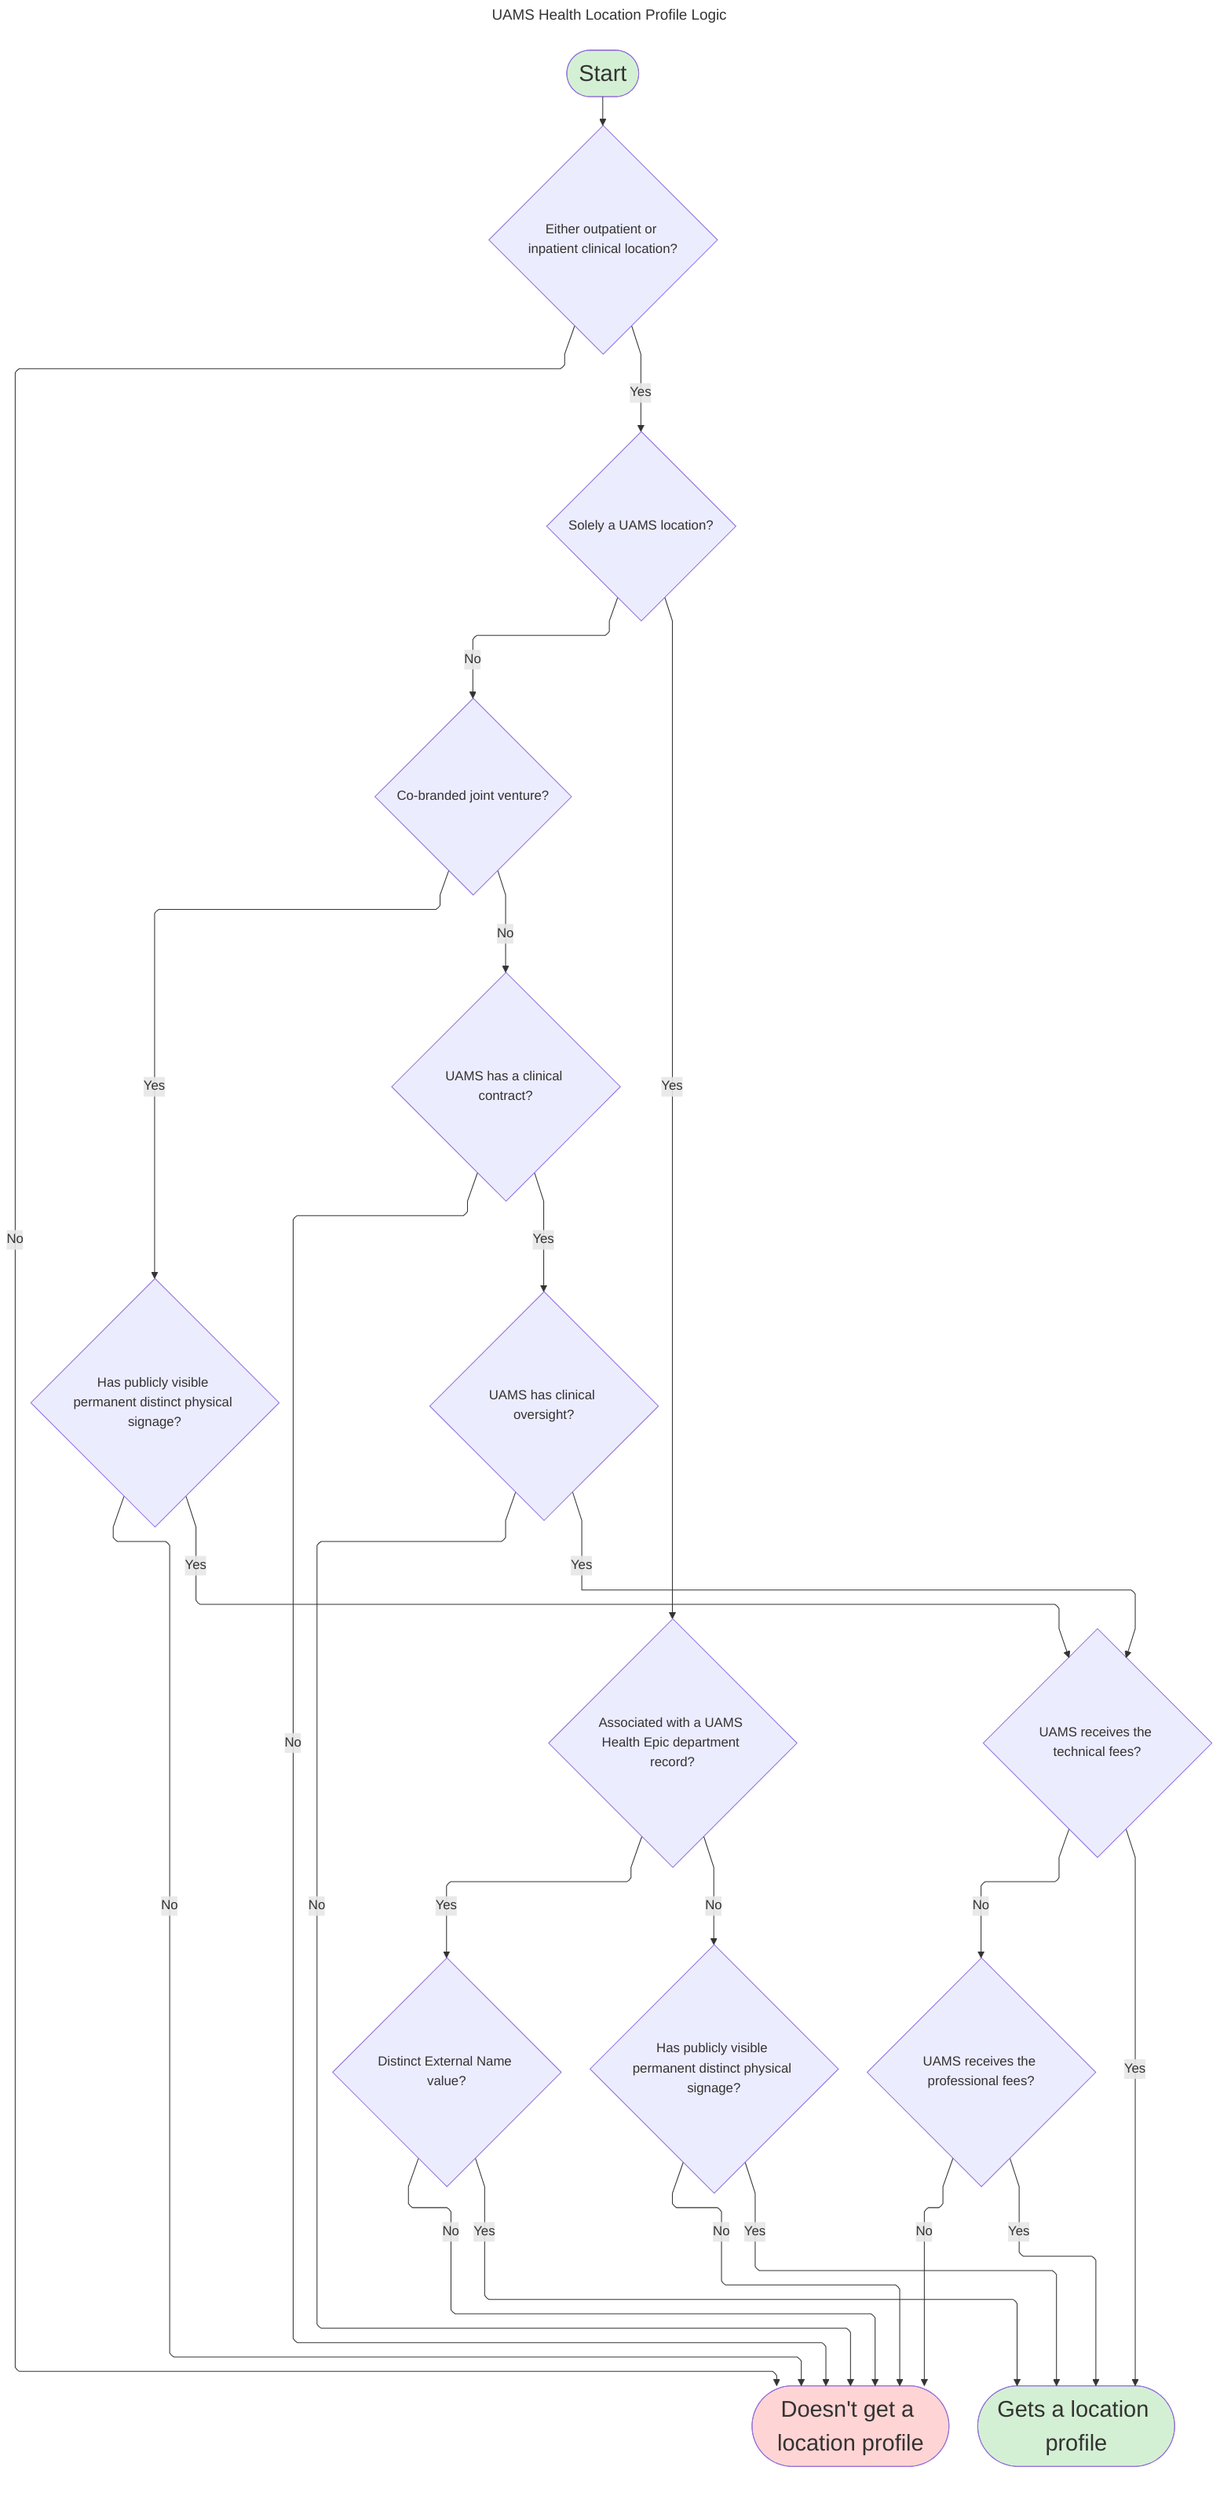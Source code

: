 ---
title: UAMS Health Location Profile Logic
config:
  theme: 'default'
---

%%{
    init: {
        'flowchart': {
            'curve': 'linear',
            'defaultRenderer': 'elk'
        }
    }
}%%
flowchart TD

    classDef start fill:#d4f0d4,font-size:1.2em;
    classDef end_yes fill:#d4f0d4,font-size:1.2em;
    classDef end_no fill:#ffd4d4,font-size:1.2em;

    start([Start]):::start

    start --> clinical_location{Either outpatient or inpatient clinical location?}
    clinical_location -->|Yes| uams
    clinical_location -->|No| no_location

    uams{Solely a UAMS location?}
    uams -->|Yes| epic_dep
    uams -->|No| co_branded

    epic_dep{Associated with a UAMS Health Epic department record?}
    epic_dep -->|Yes| distinct_dep_external
    epic_dep -->|No| distinct_signage_uams

    distinct_dep_external{Distinct External Name value?}
    distinct_dep_external -->|Yes| yes_location
    distinct_dep_external -->|No| no_location

    distinct_signage_uams{Has publicly visible permanent distinct physical signage?}
    distinct_signage_uams -->|Yes| yes_location
    distinct_signage_uams -->|No| no_location

    co_branded{Co-branded joint venture?}
    co_branded -->|Yes| distinct_signage_co_branded
    co_branded -->|No| clinical_contract

    distinct_signage_co_branded{Has publicly visible permanent distinct physical signage?}
    distinct_signage_co_branded -->|Yes| technical_fees
    distinct_signage_co_branded -->|No| no_location

    clinical_contract{UAMS has a clinical contract?}
    clinical_contract -->|Yes| clinical_oversight
    clinical_contract -->|No| no_location

    clinical_oversight{UAMS has clinical oversight?}
    clinical_oversight -->|Yes| technical_fees
    clinical_oversight -->|No| no_location

    technical_fees{UAMS receives the technical fees?}
    technical_fees -->|Yes| yes_location
    technical_fees -->|No| professional_fees

    professional_fees{UAMS receives the professional fees?}
    professional_fees -->|Yes| yes_location
    professional_fees -->|No| no_location

    yes_location([Gets a location profile]):::end_yes
    no_location([Doesn't get a location profile]):::end_no